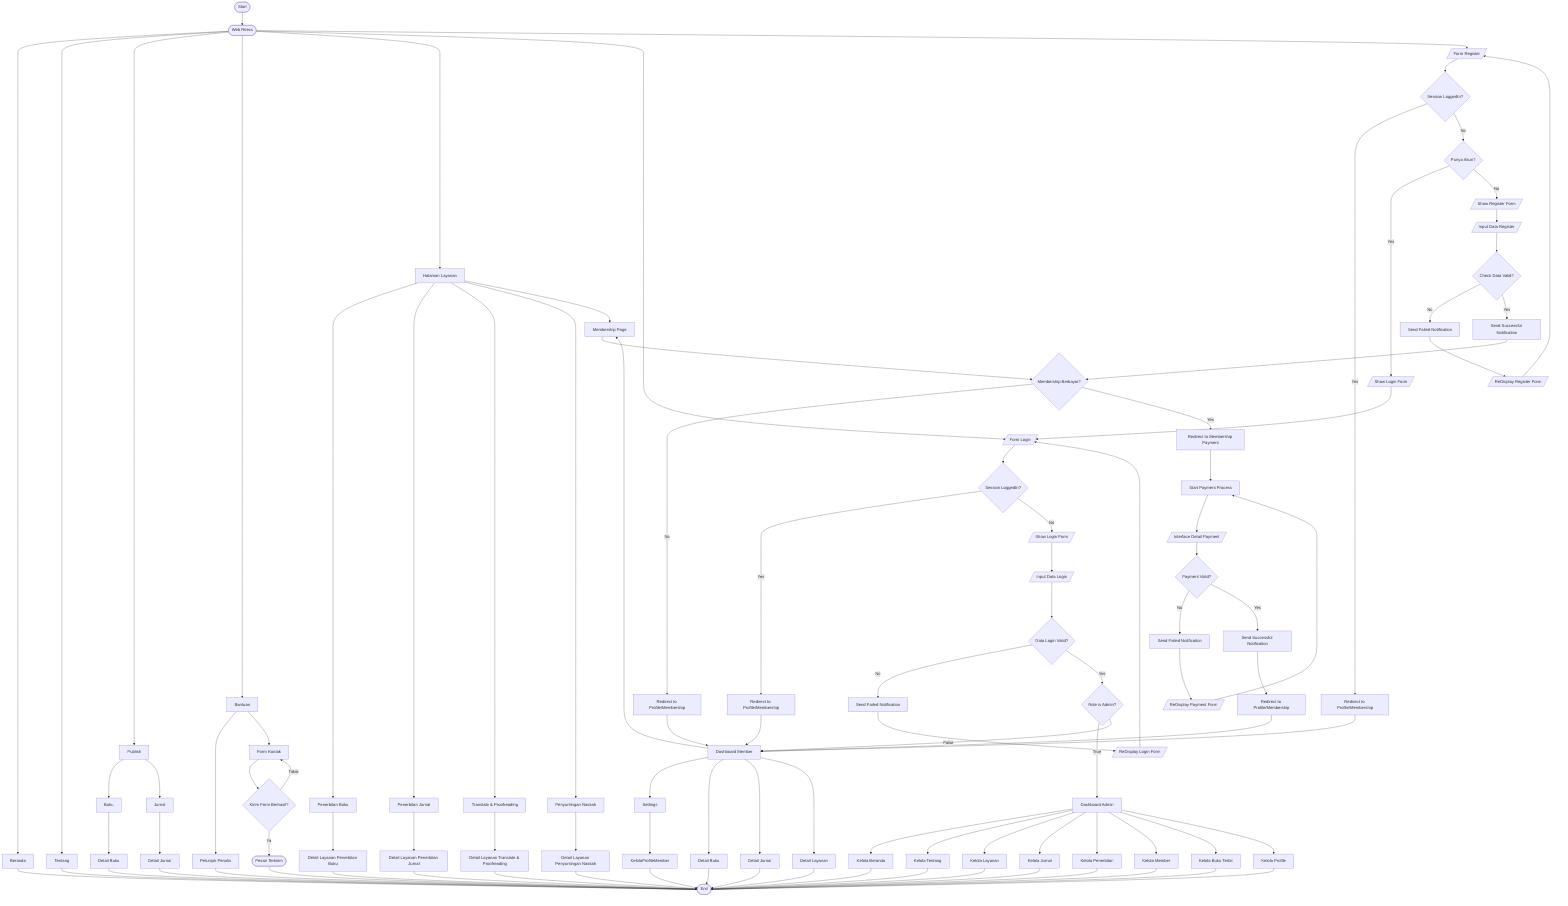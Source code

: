 flowchart TB
classDef blank fill:none,stroke:none;

%% START
Start([Start]) --> Web([Web Ritecs])
%% MAIN MENU
Web --> Beranda[Beranda] --> End
Web --> Tentang[Tentang] --> End
Web --> Publish[Publish] 
Publish --> Buku[Buku] --> DetailBuku2[Detail Buku] --> End
Publish --> Jurnal[Jurnal] --> DetailJurnal2[Detail Jurnal] --> End
Web --> Bantuan[Bantuan]
Bantuan --> PetunjukPenulis[Petunjuk Penulis] --> End
Web --> Layanan[Halaman Layanan]
Web --> Login[/Form Login/]
Web --> Register[/Form Register/]


%% CONTACT FLOW (LEFT)
Bantuan --> Kontak[Form Kontak]
Kontak --> KontakSend{Kirim Form Berhasil?}
KontakSend -->|Ya| KontakSuccess([Pesan Terkirim]) --> End
KontakSend -->|Tidak| Kontak

%% LAYANAN (LEFT)
Layanan --> PBuku[Penerbitan Buku] --> DetailBuku[Detail Layanan Penerbitan Buku] --> End
Layanan --> PJurnal[Penerbitan Jurnal] --> DetailJurnal[Detail Layanan Penerbitan Jurnal] --> End
Layanan --> Proofreading[Translate & Proofreading] --> DetailProof[Detail Layanan Translate & Proofreading] --> End
Layanan --> Penyuntingan[Penyuntingan Naskah] --> DetailEdit[Detail Layanan Penyuntingan Naskah] --> End
Layanan --> MembershipPage[Membership Page] 

%% LOGIN FLOW (CENTER)
Login --> CheckSession{Session LoggedIn?}
CheckSession -->|Yes| RedirectProfile[Redirect to Profile/Membership] --> DashboardMember[Dashboard Member]
CheckSession -->|No| ShowLogin[/Show Login Form/]

ShowLogin --> InputLogin[/Input Data Login/]
InputLogin --> CheckLogin{Data Login Valid?}
CheckLogin -->|No| LoginFailed[Send Failed Notification] --> RedisplayLogin[/ReDisplay Login Form/] --> Login
CheckLogin -->|Yes| CheckRole{Role is Admin?}

CheckRole -->|True| DashboardAdmin[Dashboard Admin]
CheckRole -->|False| DashboardMember

%% ADMIN DASHBOARD
DashboardAdmin --> KelolaBeranda[Kelola Beranda] --> End
DashboardAdmin --> KelolaTentang[Kelola Tentang] --> End 
DashboardAdmin --> KelolaLayanan[Kelola Layanan] --> End
DashboardAdmin --> KelolaJurnal[Kelola Jurnal] --> End
DashboardAdmin --> KelolaPenerbitan[Kelola Penerbitan] --> End
DashboardAdmin --> KelolaMember[Kelola Member] --> End
DashboardAdmin --> KelolaBuku[Kelola Buku Terbit] --> End
DashboardAdmin --> KelolaProfile[Kelola Profile] --> End

%% MEMBER DASHBOARD
DashboardMember --> MembershipPage
DashboardMember --> Settings[Settings] 
DashboardMember --> DetailMemberBuku[Detail Buku] --> End
DashboardMember --> DetailMemberJurnal[Detail Jurnal] --> End
DashboardMember --> DetailMemberLayanan[Detail Layanan] --> End
Settings --> KelolaProfileMember -->  End
%% REGISTER FLOW (RIGHT)
Register --> CheckSessionReg{Session LoggedIn?}
CheckSessionReg -->|Yes| RedirectProfile2[Redirect to Profile/Membership] --> DashboardMember
CheckSessionReg -->|No| PunyaAkun{Punya Akun?}

PunyaAkun -->|Yes| ShowLogin2[/Show Login Form/] --> Login
PunyaAkun -->|No| ShowRegister[/Show Register Form/]

ShowRegister --> InputRegister[/Input Data Register/]
InputRegister --> CheckRegister{Check Data Valid?}
CheckRegister -->|No| RegisterFailed[Send Failed Notification] --> RedisplayRegister[/ReDisplay Register Form/] --> Register
CheckRegister -->|Yes| RegisterSuccess[Send Successful Notification] --> MembershipDecision{Membership Berbayar?}

%% MEMBERSHIP & PAYMENT FLOW (BOTTOM-RIGHT)
MembershipPage --> MembershipDecision
MembershipDecision -->|No| RedirectFree[Redirect to Profile/Membership] --> DashboardMember
MembershipDecision -->|Yes| RedirectPayment[Redirect to Membership Payment]

RedirectPayment --> PaymentStart[Start Payment Process]
PaymentStart --> InterfacePayment[/Interface Detail Payment/]
InterfacePayment --> CheckPayment{Payment Valid?}
CheckPayment -->|No| PaymentFailed[Send Failed Notification] --> RedisplayPayment[/ReDisplay Payment Form/] --> PaymentStart
CheckPayment -->|Yes| PaymentSuccess[Send Successful Notification] --> RedirectProfile3[Redirect to Profile/Membership] --> DashboardMember

%% END
End([End])